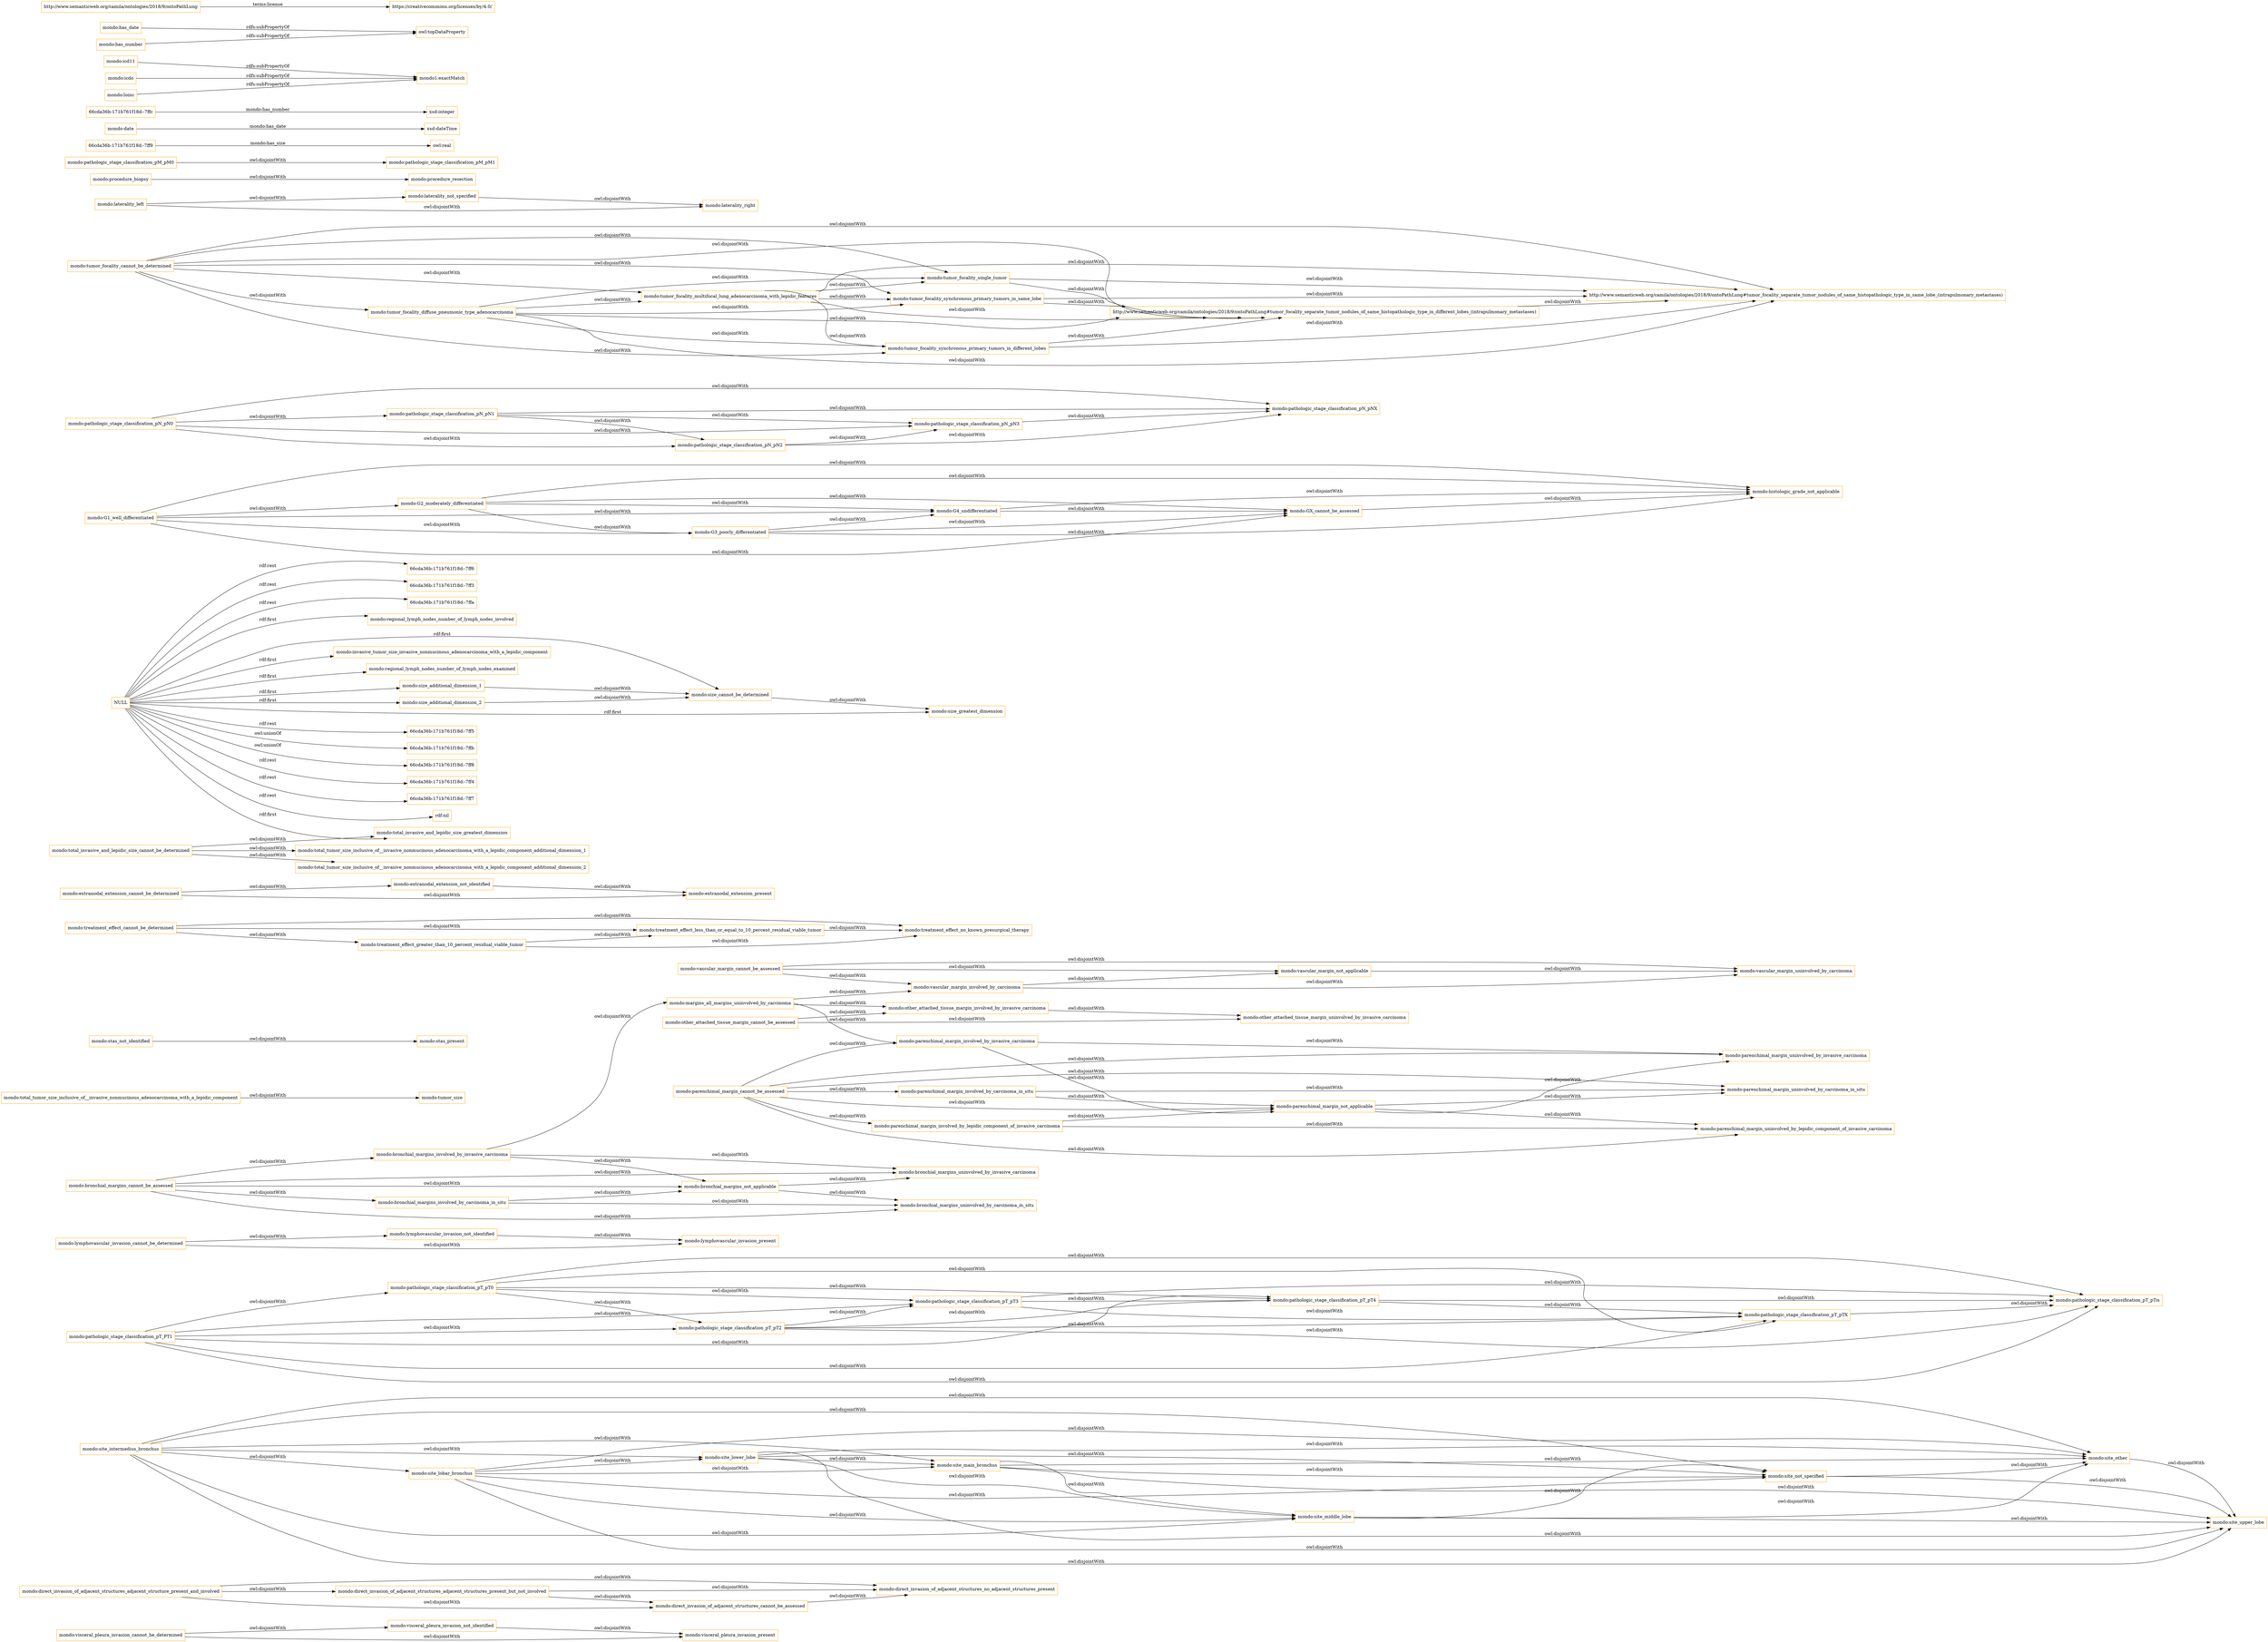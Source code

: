 digraph ar2dtool_diagram { 
rankdir=LR;
size="1501"
node [shape = rectangle, color="orange"]; "mondo:visceral_pleura_invasion_not_identified" "mondo:direct_invasion_of_adjacent_structures_adjacent_structure_present_and_involved" "mondo:site_middle_lobe" "mondo:pathologic_stage_classification_pT_pT0" "mondo:lymphovascular_invasion_cannot_be_determined" "mondo:site_not_specified" "mondo:vascular_margin_cannot_be_assessed" "mondo:total_tumor_size_inclusive_of__invasive_nonmucinous_adenocarcinoma_with_a_lepidic_component" "mondo:parenchimal_margin_uninvolved_by_carcinoma_in_situ" "mondo:stas_present" "mondo:treatment_effect_less_than_or_equal_to_10_percent_residual_viable_tumor" "mondo:other_attached_tissue_margin_involved_by_invasive_carcinoma" "mondo:extranodal_extension_cannot_be_determined" "mondo:parenchimal_margin_uninvolved_by_invasive_carcinoma" "mondo:regional_lymph_nodes_number_of_lymph_nodes_involved" "mondo:treatment_effect_no_known_presurgical_therapy" "mondo:G1_well_differentiated" "mondo:pathologic_stage_classification_pN_pNX" "mondo:size_additional_dimension_1" "mondo:parenchimal_margin_not_applicable" "mondo:lymphovascular_invasion_not_identified" "mondo:margins_all_margins_uninvolved_by_carcinoma" "mondo:total_invasive_and_lepidic_size_cannot_be_determined" "mondo:pathologic_stage_classification_pT_pTX" "mondo:invasive_tumor_size_invasive_nonmucinous_adenocarcinoma_with_a_lepidic_component" "mondo:bronchial_margins_cannot_be_assessed" "mondo:total_tumor_size_inclusive_of__invasive_nonmucinous_adenocarcinoma_with_a_lepidic_component_additional_dimension_1" "mondo:regional_lymph_nodes_number_of_lymph_nodes_examined" "mondo:parenchimal_margin_involved_by_carcinoma_in_situ" "mondo:bronchial_margins_not_applicable" "mondo:histologic_grade_not_applicable" "mondo:direct_invasion_of_adjacent_structures_adjacent_structures_present_but_not_involved" "mondo:tumor_focality_single_tumor" "mondo:laterality_not_specified" "mondo:site_other" "mondo:parenchimal_margin_uninvolved_by_lepidic_component_of_invasive_carcinoma" "mondo:stas_not_identified" "mondo:size_additional_dimension_2" "mondo:tumor_focality_cannot_be_determined" "mondo:bronchial_margins_involved_by_invasive_carcinoma" "mondo:pathologic_stage_classification_pN_pN0" "mondo:pathologic_stage_classification_pT_pT3" "mondo:site_lower_lobe" "mondo:laterality_left" "mondo:procedure_resection" "mondo:GX_cannot_be_assessed" "mondo:G4_undifferentiated" "mondo:extranodal_extension_not_identified" "mondo:size_cannot_be_determined" "mondo:treatment_effect_cannot_be_determined" "mondo:visceral_pleura_invasion_present" "mondo:pathologic_stage_classification_pT_pT2" "mondo:extranodal_extension_present" "mondo:total_tumor_size_inclusive_of__invasive_nonmucinous_adenocarcinoma_with_a_lepidic_component_additional_dimension_2" "mondo:pathologic_stage_classification_pN_pN1" "mondo:pathologic_stage_classification_pT_PT1" "mondo:bronchial_margins_uninvolved_by_invasive_carcinoma" "mondo:G3_poorly_differentiated" "mondo:other_attached_tissue_margin_cannot_be_assessed" "mondo:laterality_right" "mondo:vascular_margin_not_applicable" "mondo:parenchimal_margin_cannot_be_assessed" "mondo:tumor_focality_synchronous_primary_tumors_in_same_lobe" "mondo:pathologic_stage_classification_pM_pM0" "mondo:pathologic_stage_classification_pT_pT4" "66cda36b:171b761f18d:-7ff9" "mondo:direct_invasion_of_adjacent_structures_no_adjacent_structures_present" "mondo:direct_invasion_of_adjacent_structures_cannot_be_assessed" "mondo:site_intermedius_bronchus" "mondo:site_lobar_bronchus" "http://www.semanticweb.org/camila/ontologies/2018/9/ontoPathLung#tumor_focality_separate_tumor_nodules_of_same_histopathologic_type_in_different_lobes_(intrapulmonary_metastases)" "http://www.semanticweb.org/camila/ontologies/2018/9/ontoPathLung#tumor_focality_separate_tumor_nodules_of_same_histopathologic_type_in_same_lobe_(intrapulmonary_metastases)" "mondo:pathologic_stage_classification_pM_pM1" "mondo:pathologic_stage_classification_pN_pN3" "mondo:tumor_focality_diffuse_pneumonic_type_adenocarcinoma" "mondo:parenchimal_margin_involved_by_invasive_carcinoma" "mondo:tumor_focality_multifocal_lung_adenocarcinoma_with_lepidic_features" "mondo:treatment_effect_greater_than_10_percent_residual_viable_tumor" "mondo:parenchimal_margin_involved_by_lepidic_component_of_invasive_carcinoma" "mondo:bronchial_margins_involved_by_carcinoma_in_situ" "mondo:other_attached_tissue_margin_uninvolved_by_invasive_carcinoma" "mondo:pathologic_stage_classification_pN_pN2" "mondo:pathologic_stage_classification_pT_pTis" "mondo:size_greatest_dimension" "mondo:tumor_focality_synchronous_primary_tumors_in_different_lobes" "mondo:site_upper_lobe" "mondo:site_main_bronchus" "mondo:visceral_pleura_invasion_cannot_be_determined" "mondo:lymphovascular_invasion_present" "mondo:tumor_size" "mondo:G2_moderately_differentiated" "mondo:vascular_margin_uninvolved_by_carcinoma" "mondo:vascular_margin_involved_by_carcinoma" "mondo:procedure_biopsy" "mondo:date" "66cda36b:171b761f18d:-7ffc" "mondo:bronchial_margins_uninvolved_by_carcinoma_in_situ" "mondo:total_invasive_and_lepidic_size_greatest_dimension" ; /*classes style*/
	"mondo:visceral_pleura_invasion_cannot_be_determined" -> "mondo:visceral_pleura_invasion_present" [ label = "owl:disjointWith" ];
	"mondo:visceral_pleura_invasion_cannot_be_determined" -> "mondo:visceral_pleura_invasion_not_identified" [ label = "owl:disjointWith" ];
	"mondo:site_main_bronchus" -> "mondo:site_upper_lobe" [ label = "owl:disjointWith" ];
	"mondo:site_main_bronchus" -> "mondo:site_other" [ label = "owl:disjointWith" ];
	"mondo:site_main_bronchus" -> "mondo:site_not_specified" [ label = "owl:disjointWith" ];
	"mondo:site_main_bronchus" -> "mondo:site_middle_lobe" [ label = "owl:disjointWith" ];
	"mondo:procedure_biopsy" -> "mondo:procedure_resection" [ label = "owl:disjointWith" ];
	"mondo:pathologic_stage_classification_pT_pT4" -> "mondo:pathologic_stage_classification_pT_pTis" [ label = "owl:disjointWith" ];
	"mondo:pathologic_stage_classification_pT_pT4" -> "mondo:pathologic_stage_classification_pT_pTX" [ label = "owl:disjointWith" ];
	"mondo:visceral_pleura_invasion_not_identified" -> "mondo:visceral_pleura_invasion_present" [ label = "owl:disjointWith" ];
	"mondo:other_attached_tissue_margin_involved_by_invasive_carcinoma" -> "mondo:other_attached_tissue_margin_uninvolved_by_invasive_carcinoma" [ label = "owl:disjointWith" ];
	"mondo:parenchimal_margin_involved_by_lepidic_component_of_invasive_carcinoma" -> "mondo:parenchimal_margin_uninvolved_by_lepidic_component_of_invasive_carcinoma" [ label = "owl:disjointWith" ];
	"mondo:parenchimal_margin_involved_by_lepidic_component_of_invasive_carcinoma" -> "mondo:parenchimal_margin_not_applicable" [ label = "owl:disjointWith" ];
	"mondo:other_attached_tissue_margin_cannot_be_assessed" -> "mondo:other_attached_tissue_margin_uninvolved_by_invasive_carcinoma" [ label = "owl:disjointWith" ];
	"mondo:other_attached_tissue_margin_cannot_be_assessed" -> "mondo:other_attached_tissue_margin_involved_by_invasive_carcinoma" [ label = "owl:disjointWith" ];
	"mondo:site_lower_lobe" -> "mondo:site_upper_lobe" [ label = "owl:disjointWith" ];
	"mondo:site_lower_lobe" -> "mondo:site_other" [ label = "owl:disjointWith" ];
	"mondo:site_lower_lobe" -> "mondo:site_not_specified" [ label = "owl:disjointWith" ];
	"mondo:site_lower_lobe" -> "mondo:site_middle_lobe" [ label = "owl:disjointWith" ];
	"mondo:site_lower_lobe" -> "mondo:site_main_bronchus" [ label = "owl:disjointWith" ];
	"mondo:parenchimal_margin_involved_by_invasive_carcinoma" -> "mondo:parenchimal_margin_uninvolved_by_invasive_carcinoma" [ label = "owl:disjointWith" ];
	"mondo:parenchimal_margin_involved_by_invasive_carcinoma" -> "mondo:parenchimal_margin_not_applicable" [ label = "owl:disjointWith" ];
	"mondo:pathologic_stage_classification_pN_pN2" -> "mondo:pathologic_stage_classification_pN_pNX" [ label = "owl:disjointWith" ];
	"mondo:pathologic_stage_classification_pN_pN2" -> "mondo:pathologic_stage_classification_pN_pN3" [ label = "owl:disjointWith" ];
	"mondo:tumor_focality_multifocal_lung_adenocarcinoma_with_lepidic_features" -> "http://www.semanticweb.org/camila/ontologies/2018/9/ontoPathLung#tumor_focality_separate_tumor_nodules_of_same_histopathologic_type_in_same_lobe_(intrapulmonary_metastases)" [ label = "owl:disjointWith" ];
	"mondo:tumor_focality_multifocal_lung_adenocarcinoma_with_lepidic_features" -> "http://www.semanticweb.org/camila/ontologies/2018/9/ontoPathLung#tumor_focality_separate_tumor_nodules_of_same_histopathologic_type_in_different_lobes_(intrapulmonary_metastases)" [ label = "owl:disjointWith" ];
	"mondo:tumor_focality_multifocal_lung_adenocarcinoma_with_lepidic_features" -> "mondo:tumor_focality_synchronous_primary_tumors_in_same_lobe" [ label = "owl:disjointWith" ];
	"mondo:tumor_focality_multifocal_lung_adenocarcinoma_with_lepidic_features" -> "mondo:tumor_focality_synchronous_primary_tumors_in_different_lobes" [ label = "owl:disjointWith" ];
	"mondo:tumor_focality_multifocal_lung_adenocarcinoma_with_lepidic_features" -> "mondo:tumor_focality_single_tumor" [ label = "owl:disjointWith" ];
	"mondo:direct_invasion_of_adjacent_structures_adjacent_structures_present_but_not_involved" -> "mondo:direct_invasion_of_adjacent_structures_no_adjacent_structures_present" [ label = "owl:disjointWith" ];
	"mondo:direct_invasion_of_adjacent_structures_adjacent_structures_present_but_not_involved" -> "mondo:direct_invasion_of_adjacent_structures_cannot_be_assessed" [ label = "owl:disjointWith" ];
	"mondo:margins_all_margins_uninvolved_by_carcinoma" -> "mondo:vascular_margin_involved_by_carcinoma" [ label = "owl:disjointWith" ];
	"mondo:margins_all_margins_uninvolved_by_carcinoma" -> "mondo:parenchimal_margin_involved_by_invasive_carcinoma" [ label = "owl:disjointWith" ];
	"mondo:margins_all_margins_uninvolved_by_carcinoma" -> "mondo:other_attached_tissue_margin_involved_by_invasive_carcinoma" [ label = "owl:disjointWith" ];
	"mondo:tumor_focality_single_tumor" -> "http://www.semanticweb.org/camila/ontologies/2018/9/ontoPathLung#tumor_focality_separate_tumor_nodules_of_same_histopathologic_type_in_same_lobe_(intrapulmonary_metastases)" [ label = "owl:disjointWith" ];
	"mondo:tumor_focality_single_tumor" -> "http://www.semanticweb.org/camila/ontologies/2018/9/ontoPathLung#tumor_focality_separate_tumor_nodules_of_same_histopathologic_type_in_different_lobes_(intrapulmonary_metastases)" [ label = "owl:disjointWith" ];
	"mondo:direct_invasion_of_adjacent_structures_adjacent_structure_present_and_involved" -> "mondo:direct_invasion_of_adjacent_structures_no_adjacent_structures_present" [ label = "owl:disjointWith" ];
	"mondo:direct_invasion_of_adjacent_structures_adjacent_structure_present_and_involved" -> "mondo:direct_invasion_of_adjacent_structures_cannot_be_assessed" [ label = "owl:disjointWith" ];
	"mondo:direct_invasion_of_adjacent_structures_adjacent_structure_present_and_involved" -> "mondo:direct_invasion_of_adjacent_structures_adjacent_structures_present_but_not_involved" [ label = "owl:disjointWith" ];
	"http://www.semanticweb.org/camila/ontologies/2018/9/ontoPathLung#tumor_focality_separate_tumor_nodules_of_same_histopathologic_type_in_different_lobes_(intrapulmonary_metastases)" -> "http://www.semanticweb.org/camila/ontologies/2018/9/ontoPathLung#tumor_focality_separate_tumor_nodules_of_same_histopathologic_type_in_same_lobe_(intrapulmonary_metastases)" [ label = "owl:disjointWith" ];
	"mondo:pathologic_stage_classification_pT_pT3" -> "mondo:pathologic_stage_classification_pT_pTis" [ label = "owl:disjointWith" ];
	"mondo:pathologic_stage_classification_pT_pT3" -> "mondo:pathologic_stage_classification_pT_pTX" [ label = "owl:disjointWith" ];
	"mondo:pathologic_stage_classification_pT_pT3" -> "mondo:pathologic_stage_classification_pT_pT4" [ label = "owl:disjointWith" ];
	"mondo:laterality_left" -> "mondo:laterality_right" [ label = "owl:disjointWith" ];
	"mondo:laterality_left" -> "mondo:laterality_not_specified" [ label = "owl:disjointWith" ];
	"mondo:site_other" -> "mondo:site_upper_lobe" [ label = "owl:disjointWith" ];
	"mondo:G2_moderately_differentiated" -> "mondo:histologic_grade_not_applicable" [ label = "owl:disjointWith" ];
	"mondo:G2_moderately_differentiated" -> "mondo:GX_cannot_be_assessed" [ label = "owl:disjointWith" ];
	"mondo:G2_moderately_differentiated" -> "mondo:G4_undifferentiated" [ label = "owl:disjointWith" ];
	"mondo:G2_moderately_differentiated" -> "mondo:G3_poorly_differentiated" [ label = "owl:disjointWith" ];
	"mondo:treatment_effect_greater_than_10_percent_residual_viable_tumor" -> "mondo:treatment_effect_no_known_presurgical_therapy" [ label = "owl:disjointWith" ];
	"mondo:treatment_effect_greater_than_10_percent_residual_viable_tumor" -> "mondo:treatment_effect_less_than_or_equal_to_10_percent_residual_viable_tumor" [ label = "owl:disjointWith" ];
	"mondo:treatment_effect_less_than_or_equal_to_10_percent_residual_viable_tumor" -> "mondo:treatment_effect_no_known_presurgical_therapy" [ label = "owl:disjointWith" ];
	"mondo:GX_cannot_be_assessed" -> "mondo:histologic_grade_not_applicable" [ label = "owl:disjointWith" ];
	"mondo:pathologic_stage_classification_pN_pN1" -> "mondo:pathologic_stage_classification_pN_pNX" [ label = "owl:disjointWith" ];
	"mondo:pathologic_stage_classification_pN_pN1" -> "mondo:pathologic_stage_classification_pN_pN3" [ label = "owl:disjointWith" ];
	"mondo:pathologic_stage_classification_pN_pN1" -> "mondo:pathologic_stage_classification_pN_pN2" [ label = "owl:disjointWith" ];
	"mondo:icd11" -> "mondo1:exactMatch" [ label = "rdfs:subPropertyOf" ];
	"mondo:has_date" -> "owl:topDataProperty" [ label = "rdfs:subPropertyOf" ];
	"mondo:site_lobar_bronchus" -> "mondo:site_upper_lobe" [ label = "owl:disjointWith" ];
	"mondo:site_lobar_bronchus" -> "mondo:site_other" [ label = "owl:disjointWith" ];
	"mondo:site_lobar_bronchus" -> "mondo:site_not_specified" [ label = "owl:disjointWith" ];
	"mondo:site_lobar_bronchus" -> "mondo:site_middle_lobe" [ label = "owl:disjointWith" ];
	"mondo:site_lobar_bronchus" -> "mondo:site_main_bronchus" [ label = "owl:disjointWith" ];
	"mondo:site_lobar_bronchus" -> "mondo:site_lower_lobe" [ label = "owl:disjointWith" ];
	"mondo:bronchial_margins_not_applicable" -> "mondo:bronchial_margins_uninvolved_by_invasive_carcinoma" [ label = "owl:disjointWith" ];
	"mondo:bronchial_margins_not_applicable" -> "mondo:bronchial_margins_uninvolved_by_carcinoma_in_situ" [ label = "owl:disjointWith" ];
	"mondo:size_additional_dimension_2" -> "mondo:size_cannot_be_determined" [ label = "owl:disjointWith" ];
	"mondo:direct_invasion_of_adjacent_structures_cannot_be_assessed" -> "mondo:direct_invasion_of_adjacent_structures_no_adjacent_structures_present" [ label = "owl:disjointWith" ];
	"mondo:pathologic_stage_classification_pT_pT2" -> "mondo:pathologic_stage_classification_pT_pTis" [ label = "owl:disjointWith" ];
	"mondo:pathologic_stage_classification_pT_pT2" -> "mondo:pathologic_stage_classification_pT_pTX" [ label = "owl:disjointWith" ];
	"mondo:pathologic_stage_classification_pT_pT2" -> "mondo:pathologic_stage_classification_pT_pT4" [ label = "owl:disjointWith" ];
	"mondo:pathologic_stage_classification_pT_pT2" -> "mondo:pathologic_stage_classification_pT_pT3" [ label = "owl:disjointWith" ];
	"mondo:bronchial_margins_involved_by_invasive_carcinoma" -> "mondo:margins_all_margins_uninvolved_by_carcinoma" [ label = "owl:disjointWith" ];
	"mondo:bronchial_margins_involved_by_invasive_carcinoma" -> "mondo:bronchial_margins_uninvolved_by_invasive_carcinoma" [ label = "owl:disjointWith" ];
	"mondo:bronchial_margins_involved_by_invasive_carcinoma" -> "mondo:bronchial_margins_not_applicable" [ label = "owl:disjointWith" ];
	"mondo:G1_well_differentiated" -> "mondo:G2_moderately_differentiated" [ label = "owl:disjointWith" ];
	"mondo:G1_well_differentiated" -> "mondo:G3_poorly_differentiated" [ label = "owl:disjointWith" ];
	"mondo:G1_well_differentiated" -> "mondo:histologic_grade_not_applicable" [ label = "owl:disjointWith" ];
	"mondo:G1_well_differentiated" -> "mondo:GX_cannot_be_assessed" [ label = "owl:disjointWith" ];
	"mondo:G1_well_differentiated" -> "mondo:G4_undifferentiated" [ label = "owl:disjointWith" ];
	"mondo:extranodal_extension_not_identified" -> "mondo:extranodal_extension_present" [ label = "owl:disjointWith" ];
	"mondo:has_number" -> "owl:topDataProperty" [ label = "rdfs:subPropertyOf" ];
	"mondo:stas_not_identified" -> "mondo:stas_present" [ label = "owl:disjointWith" ];
	"mondo:total_tumor_size_inclusive_of__invasive_nonmucinous_adenocarcinoma_with_a_lepidic_component" -> "mondo:tumor_size" [ label = "owl:disjointWith" ];
	"mondo:pathologic_stage_classification_pN_pN0" -> "mondo:pathologic_stage_classification_pN_pNX" [ label = "owl:disjointWith" ];
	"mondo:pathologic_stage_classification_pN_pN0" -> "mondo:pathologic_stage_classification_pN_pN3" [ label = "owl:disjointWith" ];
	"mondo:pathologic_stage_classification_pN_pN0" -> "mondo:pathologic_stage_classification_pN_pN2" [ label = "owl:disjointWith" ];
	"mondo:pathologic_stage_classification_pN_pN0" -> "mondo:pathologic_stage_classification_pN_pN1" [ label = "owl:disjointWith" ];
	"mondo:site_intermedius_bronchus" -> "mondo:site_main_bronchus" [ label = "owl:disjointWith" ];
	"mondo:site_intermedius_bronchus" -> "mondo:site_upper_lobe" [ label = "owl:disjointWith" ];
	"mondo:site_intermedius_bronchus" -> "mondo:site_not_specified" [ label = "owl:disjointWith" ];
	"mondo:site_intermedius_bronchus" -> "mondo:site_middle_lobe" [ label = "owl:disjointWith" ];
	"mondo:site_intermedius_bronchus" -> "mondo:site_lower_lobe" [ label = "owl:disjointWith" ];
	"mondo:site_intermedius_bronchus" -> "mondo:site_other" [ label = "owl:disjointWith" ];
	"mondo:site_intermedius_bronchus" -> "mondo:site_lobar_bronchus" [ label = "owl:disjointWith" ];
	"mondo:lymphovascular_invasion_not_identified" -> "mondo:lymphovascular_invasion_present" [ label = "owl:disjointWith" ];
	"mondo:bronchial_margins_cannot_be_assessed" -> "mondo:bronchial_margins_uninvolved_by_invasive_carcinoma" [ label = "owl:disjointWith" ];
	"mondo:bronchial_margins_cannot_be_assessed" -> "mondo:bronchial_margins_uninvolved_by_carcinoma_in_situ" [ label = "owl:disjointWith" ];
	"mondo:bronchial_margins_cannot_be_assessed" -> "mondo:bronchial_margins_not_applicable" [ label = "owl:disjointWith" ];
	"mondo:bronchial_margins_cannot_be_assessed" -> "mondo:bronchial_margins_involved_by_invasive_carcinoma" [ label = "owl:disjointWith" ];
	"mondo:bronchial_margins_cannot_be_assessed" -> "mondo:bronchial_margins_involved_by_carcinoma_in_situ" [ label = "owl:disjointWith" ];
	"mondo:total_invasive_and_lepidic_size_cannot_be_determined" -> "mondo:total_tumor_size_inclusive_of__invasive_nonmucinous_adenocarcinoma_with_a_lepidic_component_additional_dimension_2" [ label = "owl:disjointWith" ];
	"mondo:total_invasive_and_lepidic_size_cannot_be_determined" -> "mondo:total_tumor_size_inclusive_of__invasive_nonmucinous_adenocarcinoma_with_a_lepidic_component_additional_dimension_1" [ label = "owl:disjointWith" ];
	"mondo:total_invasive_and_lepidic_size_cannot_be_determined" -> "mondo:total_invasive_and_lepidic_size_greatest_dimension" [ label = "owl:disjointWith" ];
	"mondo:size_additional_dimension_1" -> "mondo:size_cannot_be_determined" [ label = "owl:disjointWith" ];
	"NULL" -> "mondo:total_invasive_and_lepidic_size_greatest_dimension" [ label = "rdf:first" ];
	"NULL" -> "mondo:size_greatest_dimension" [ label = "rdf:first" ];
	"NULL" -> "66cda36b:171b761f18d:-7ff5" [ label = "rdf:rest" ];
	"NULL" -> "mondo:regional_lymph_nodes_number_of_lymph_nodes_examined" [ label = "rdf:first" ];
	"NULL" -> "mondo:regional_lymph_nodes_number_of_lymph_nodes_involved" [ label = "rdf:first" ];
	"NULL" -> "66cda36b:171b761f18d:-7ffb" [ label = "owl:unionOf" ];
	"NULL" -> "mondo:size_cannot_be_determined" [ label = "rdf:first" ];
	"NULL" -> "mondo:size_additional_dimension_1" [ label = "rdf:first" ];
	"NULL" -> "66cda36b:171b761f18d:-7ff8" [ label = "owl:unionOf" ];
	"NULL" -> "66cda36b:171b761f18d:-7ff4" [ label = "rdf:rest" ];
	"NULL" -> "66cda36b:171b761f18d:-7ff7" [ label = "rdf:rest" ];
	"NULL" -> "rdf:nil" [ label = "rdf:rest" ];
	"NULL" -> "66cda36b:171b761f18d:-7ff6" [ label = "rdf:rest" ];
	"NULL" -> "66cda36b:171b761f18d:-7ff3" [ label = "rdf:rest" ];
	"NULL" -> "mondo:invasive_tumor_size_invasive_nonmucinous_adenocarcinoma_with_a_lepidic_component" [ label = "rdf:first" ];
	"NULL" -> "66cda36b:171b761f18d:-7ffa" [ label = "rdf:rest" ];
	"NULL" -> "mondo:size_additional_dimension_2" [ label = "rdf:first" ];
	"mondo:tumor_focality_cannot_be_determined" -> "mondo:tumor_focality_single_tumor" [ label = "owl:disjointWith" ];
	"mondo:tumor_focality_cannot_be_determined" -> "mondo:tumor_focality_synchronous_primary_tumors_in_same_lobe" [ label = "owl:disjointWith" ];
	"mondo:tumor_focality_cannot_be_determined" -> "http://www.semanticweb.org/camila/ontologies/2018/9/ontoPathLung#tumor_focality_separate_tumor_nodules_of_same_histopathologic_type_in_different_lobes_(intrapulmonary_metastases)" [ label = "owl:disjointWith" ];
	"mondo:tumor_focality_cannot_be_determined" -> "http://www.semanticweb.org/camila/ontologies/2018/9/ontoPathLung#tumor_focality_separate_tumor_nodules_of_same_histopathologic_type_in_same_lobe_(intrapulmonary_metastases)" [ label = "owl:disjointWith" ];
	"mondo:tumor_focality_cannot_be_determined" -> "mondo:tumor_focality_synchronous_primary_tumors_in_different_lobes" [ label = "owl:disjointWith" ];
	"mondo:tumor_focality_cannot_be_determined" -> "mondo:tumor_focality_diffuse_pneumonic_type_adenocarcinoma" [ label = "owl:disjointWith" ];
	"mondo:tumor_focality_cannot_be_determined" -> "mondo:tumor_focality_multifocal_lung_adenocarcinoma_with_lepidic_features" [ label = "owl:disjointWith" ];
	"mondo:parenchimal_margin_cannot_be_assessed" -> "mondo:parenchimal_margin_not_applicable" [ label = "owl:disjointWith" ];
	"mondo:parenchimal_margin_cannot_be_assessed" -> "mondo:parenchimal_margin_involved_by_invasive_carcinoma" [ label = "owl:disjointWith" ];
	"mondo:parenchimal_margin_cannot_be_assessed" -> "mondo:parenchimal_margin_uninvolved_by_invasive_carcinoma" [ label = "owl:disjointWith" ];
	"mondo:parenchimal_margin_cannot_be_assessed" -> "mondo:parenchimal_margin_involved_by_lepidic_component_of_invasive_carcinoma" [ label = "owl:disjointWith" ];
	"mondo:parenchimal_margin_cannot_be_assessed" -> "mondo:parenchimal_margin_uninvolved_by_lepidic_component_of_invasive_carcinoma" [ label = "owl:disjointWith" ];
	"mondo:parenchimal_margin_cannot_be_assessed" -> "mondo:parenchimal_margin_uninvolved_by_carcinoma_in_situ" [ label = "owl:disjointWith" ];
	"mondo:parenchimal_margin_cannot_be_assessed" -> "mondo:parenchimal_margin_involved_by_carcinoma_in_situ" [ label = "owl:disjointWith" ];
	"mondo:icdo" -> "mondo1:exactMatch" [ label = "rdfs:subPropertyOf" ];
	"mondo:G4_undifferentiated" -> "mondo:histologic_grade_not_applicable" [ label = "owl:disjointWith" ];
	"mondo:G4_undifferentiated" -> "mondo:GX_cannot_be_assessed" [ label = "owl:disjointWith" ];
	"mondo:loinc" -> "mondo1:exactMatch" [ label = "rdfs:subPropertyOf" ];
	"http://www.semanticweb.org/camila/ontologies/2018/9/ontoPathLung" -> "https://creativecommons.org/licenses/by/4.0/" [ label = "terms:license" ];
	"mondo:G3_poorly_differentiated" -> "mondo:histologic_grade_not_applicable" [ label = "owl:disjointWith" ];
	"mondo:G3_poorly_differentiated" -> "mondo:GX_cannot_be_assessed" [ label = "owl:disjointWith" ];
	"mondo:G3_poorly_differentiated" -> "mondo:G4_undifferentiated" [ label = "owl:disjointWith" ];
	"mondo:lymphovascular_invasion_cannot_be_determined" -> "mondo:lymphovascular_invasion_present" [ label = "owl:disjointWith" ];
	"mondo:lymphovascular_invasion_cannot_be_determined" -> "mondo:lymphovascular_invasion_not_identified" [ label = "owl:disjointWith" ];
	"mondo:pathologic_stage_classification_pT_pTX" -> "mondo:pathologic_stage_classification_pT_pTis" [ label = "owl:disjointWith" ];
	"mondo:tumor_focality_synchronous_primary_tumors_in_different_lobes" -> "http://www.semanticweb.org/camila/ontologies/2018/9/ontoPathLung#tumor_focality_separate_tumor_nodules_of_same_histopathologic_type_in_same_lobe_(intrapulmonary_metastases)" [ label = "owl:disjointWith" ];
	"mondo:tumor_focality_synchronous_primary_tumors_in_different_lobes" -> "http://www.semanticweb.org/camila/ontologies/2018/9/ontoPathLung#tumor_focality_separate_tumor_nodules_of_same_histopathologic_type_in_different_lobes_(intrapulmonary_metastases)" [ label = "owl:disjointWith" ];
	"mondo:pathologic_stage_classification_pT_PT1" -> "mondo:pathologic_stage_classification_pT_pTX" [ label = "owl:disjointWith" ];
	"mondo:pathologic_stage_classification_pT_PT1" -> "mondo:pathologic_stage_classification_pT_pT0" [ label = "owl:disjointWith" ];
	"mondo:pathologic_stage_classification_pT_PT1" -> "mondo:pathologic_stage_classification_pT_pT2" [ label = "owl:disjointWith" ];
	"mondo:pathologic_stage_classification_pT_PT1" -> "mondo:pathologic_stage_classification_pT_pT3" [ label = "owl:disjointWith" ];
	"mondo:pathologic_stage_classification_pT_PT1" -> "mondo:pathologic_stage_classification_pT_pTis" [ label = "owl:disjointWith" ];
	"mondo:pathologic_stage_classification_pT_PT1" -> "mondo:pathologic_stage_classification_pT_pT4" [ label = "owl:disjointWith" ];
	"mondo:pathologic_stage_classification_pT_pT0" -> "mondo:pathologic_stage_classification_pT_pTis" [ label = "owl:disjointWith" ];
	"mondo:pathologic_stage_classification_pT_pT0" -> "mondo:pathologic_stage_classification_pT_pTX" [ label = "owl:disjointWith" ];
	"mondo:pathologic_stage_classification_pT_pT0" -> "mondo:pathologic_stage_classification_pT_pT4" [ label = "owl:disjointWith" ];
	"mondo:pathologic_stage_classification_pT_pT0" -> "mondo:pathologic_stage_classification_pT_pT3" [ label = "owl:disjointWith" ];
	"mondo:pathologic_stage_classification_pT_pT0" -> "mondo:pathologic_stage_classification_pT_pT2" [ label = "owl:disjointWith" ];
	"mondo:treatment_effect_cannot_be_determined" -> "mondo:treatment_effect_no_known_presurgical_therapy" [ label = "owl:disjointWith" ];
	"mondo:treatment_effect_cannot_be_determined" -> "mondo:treatment_effect_less_than_or_equal_to_10_percent_residual_viable_tumor" [ label = "owl:disjointWith" ];
	"mondo:treatment_effect_cannot_be_determined" -> "mondo:treatment_effect_greater_than_10_percent_residual_viable_tumor" [ label = "owl:disjointWith" ];
	"mondo:parenchimal_margin_involved_by_carcinoma_in_situ" -> "mondo:parenchimal_margin_uninvolved_by_carcinoma_in_situ" [ label = "owl:disjointWith" ];
	"mondo:parenchimal_margin_involved_by_carcinoma_in_situ" -> "mondo:parenchimal_margin_not_applicable" [ label = "owl:disjointWith" ];
	"mondo:tumor_focality_synchronous_primary_tumors_in_same_lobe" -> "http://www.semanticweb.org/camila/ontologies/2018/9/ontoPathLung#tumor_focality_separate_tumor_nodules_of_same_histopathologic_type_in_same_lobe_(intrapulmonary_metastases)" [ label = "owl:disjointWith" ];
	"mondo:tumor_focality_synchronous_primary_tumors_in_same_lobe" -> "http://www.semanticweb.org/camila/ontologies/2018/9/ontoPathLung#tumor_focality_separate_tumor_nodules_of_same_histopathologic_type_in_different_lobes_(intrapulmonary_metastases)" [ label = "owl:disjointWith" ];
	"mondo:laterality_not_specified" -> "mondo:laterality_right" [ label = "owl:disjointWith" ];
	"mondo:vascular_margin_not_applicable" -> "mondo:vascular_margin_uninvolved_by_carcinoma" [ label = "owl:disjointWith" ];
	"mondo:tumor_focality_diffuse_pneumonic_type_adenocarcinoma" -> "http://www.semanticweb.org/camila/ontologies/2018/9/ontoPathLung#tumor_focality_separate_tumor_nodules_of_same_histopathologic_type_in_same_lobe_(intrapulmonary_metastases)" [ label = "owl:disjointWith" ];
	"mondo:tumor_focality_diffuse_pneumonic_type_adenocarcinoma" -> "http://www.semanticweb.org/camila/ontologies/2018/9/ontoPathLung#tumor_focality_separate_tumor_nodules_of_same_histopathologic_type_in_different_lobes_(intrapulmonary_metastases)" [ label = "owl:disjointWith" ];
	"mondo:tumor_focality_diffuse_pneumonic_type_adenocarcinoma" -> "mondo:tumor_focality_synchronous_primary_tumors_in_same_lobe" [ label = "owl:disjointWith" ];
	"mondo:tumor_focality_diffuse_pneumonic_type_adenocarcinoma" -> "mondo:tumor_focality_synchronous_primary_tumors_in_different_lobes" [ label = "owl:disjointWith" ];
	"mondo:tumor_focality_diffuse_pneumonic_type_adenocarcinoma" -> "mondo:tumor_focality_single_tumor" [ label = "owl:disjointWith" ];
	"mondo:tumor_focality_diffuse_pneumonic_type_adenocarcinoma" -> "mondo:tumor_focality_multifocal_lung_adenocarcinoma_with_lepidic_features" [ label = "owl:disjointWith" ];
	"mondo:pathologic_stage_classification_pM_pM0" -> "mondo:pathologic_stage_classification_pM_pM1" [ label = "owl:disjointWith" ];
	"mondo:size_cannot_be_determined" -> "mondo:size_greatest_dimension" [ label = "owl:disjointWith" ];
	"mondo:site_not_specified" -> "mondo:site_upper_lobe" [ label = "owl:disjointWith" ];
	"mondo:site_not_specified" -> "mondo:site_other" [ label = "owl:disjointWith" ];
	"mondo:vascular_margin_involved_by_carcinoma" -> "mondo:vascular_margin_uninvolved_by_carcinoma" [ label = "owl:disjointWith" ];
	"mondo:vascular_margin_involved_by_carcinoma" -> "mondo:vascular_margin_not_applicable" [ label = "owl:disjointWith" ];
	"mondo:bronchial_margins_involved_by_carcinoma_in_situ" -> "mondo:bronchial_margins_uninvolved_by_carcinoma_in_situ" [ label = "owl:disjointWith" ];
	"mondo:bronchial_margins_involved_by_carcinoma_in_situ" -> "mondo:bronchial_margins_not_applicable" [ label = "owl:disjointWith" ];
	"mondo:vascular_margin_cannot_be_assessed" -> "mondo:vascular_margin_uninvolved_by_carcinoma" [ label = "owl:disjointWith" ];
	"mondo:vascular_margin_cannot_be_assessed" -> "mondo:vascular_margin_not_applicable" [ label = "owl:disjointWith" ];
	"mondo:vascular_margin_cannot_be_assessed" -> "mondo:vascular_margin_involved_by_carcinoma" [ label = "owl:disjointWith" ];
	"mondo:site_middle_lobe" -> "mondo:site_upper_lobe" [ label = "owl:disjointWith" ];
	"mondo:site_middle_lobe" -> "mondo:site_other" [ label = "owl:disjointWith" ];
	"mondo:site_middle_lobe" -> "mondo:site_not_specified" [ label = "owl:disjointWith" ];
	"mondo:pathologic_stage_classification_pN_pN3" -> "mondo:pathologic_stage_classification_pN_pNX" [ label = "owl:disjointWith" ];
	"mondo:extranodal_extension_cannot_be_determined" -> "mondo:extranodal_extension_present" [ label = "owl:disjointWith" ];
	"mondo:extranodal_extension_cannot_be_determined" -> "mondo:extranodal_extension_not_identified" [ label = "owl:disjointWith" ];
	"mondo:parenchimal_margin_not_applicable" -> "mondo:parenchimal_margin_uninvolved_by_lepidic_component_of_invasive_carcinoma" [ label = "owl:disjointWith" ];
	"mondo:parenchimal_margin_not_applicable" -> "mondo:parenchimal_margin_uninvolved_by_invasive_carcinoma" [ label = "owl:disjointWith" ];
	"mondo:parenchimal_margin_not_applicable" -> "mondo:parenchimal_margin_uninvolved_by_carcinoma_in_situ" [ label = "owl:disjointWith" ];
	"66cda36b:171b761f18d:-7ff9" -> "owl:real" [ label = "mondo:has_size" ];
	"mondo:date" -> "xsd:dateTime" [ label = "mondo:has_date" ];
	"66cda36b:171b761f18d:-7ffc" -> "xsd:integer" [ label = "mondo:has_number" ];

}

